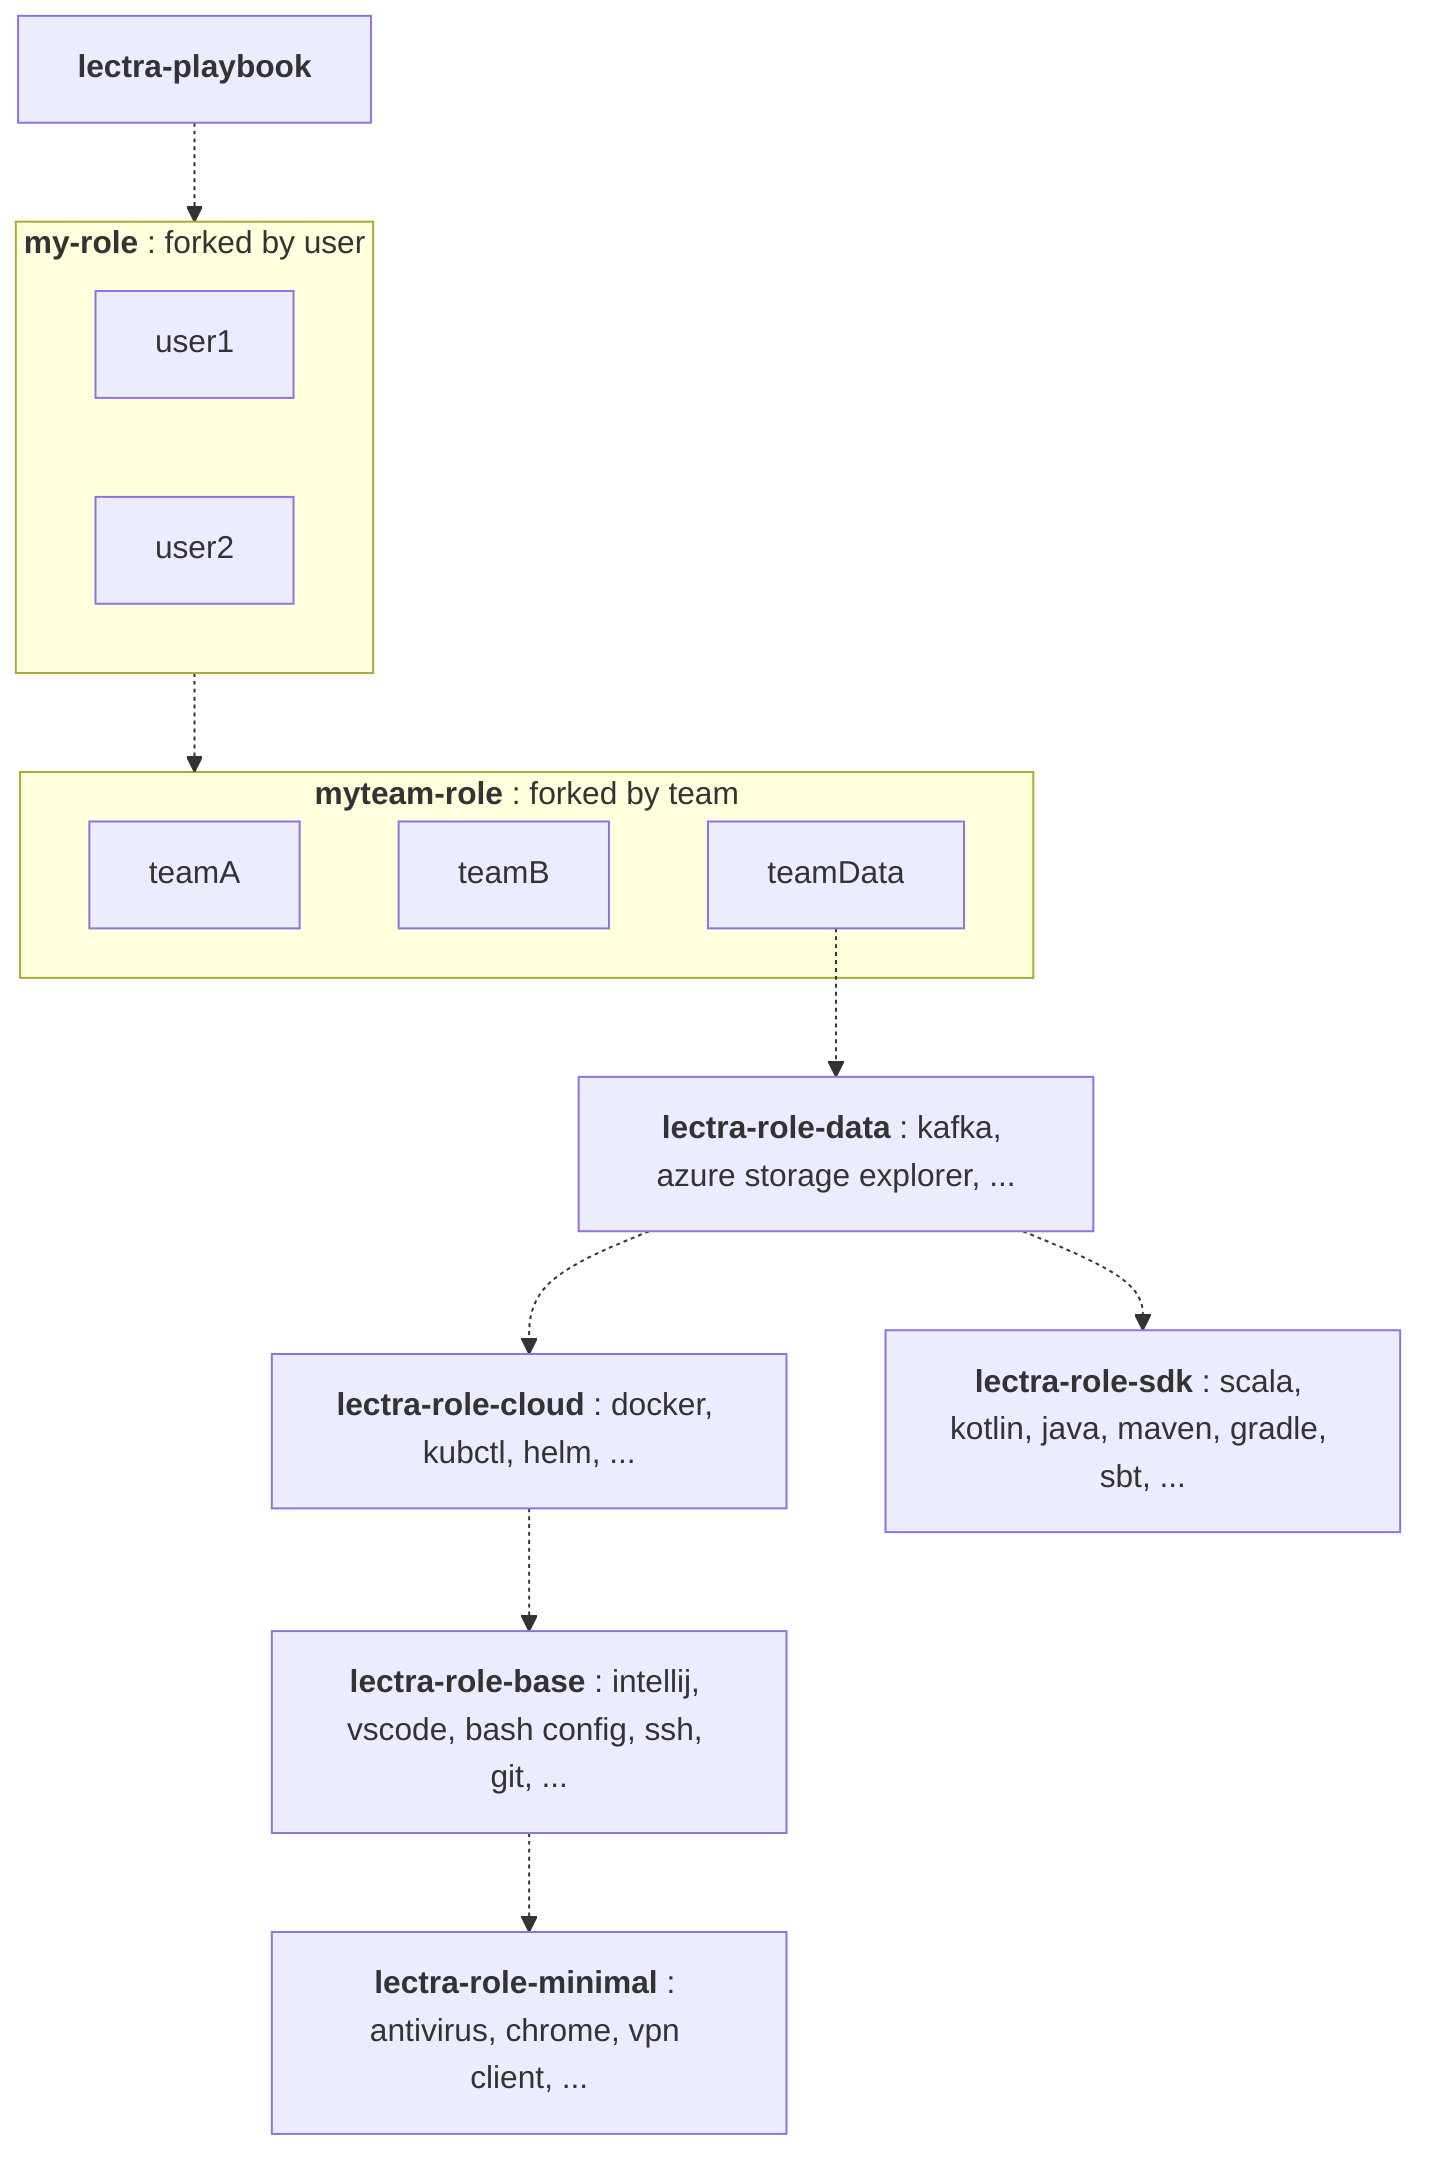 flowchart TD
    subgraph myrole[<b>my-role</b> : forked by user]
        user1
        user2
    end
    playbook[<b>lectra-playbook</b>] .-> myrole
    subgraph myteamrole[<b>myteam-role</b> : forked by team]
        teamA
        teamB
        teamData
    end
    myrole .-> myteamrole
    teamData .-> data[<b>lectra-role-data</b> : kafka, azure storage explorer, ...]
    data .-> cloud[<b>lectra-role-cloud</b> : docker, kubctl, helm, ...]
    data .-> sdk[<b>lectra-role-sdk</b> : scala, kotlin, java, maven, gradle, sbt, ...]
    cloud .-> base[<b>lectra-role-base</b> : intellij, vscode, bash config, ssh, git, ...]
    base .-> minimal[<b>lectra-role-minimal</b> : antivirus, chrome, vpn client, ...]